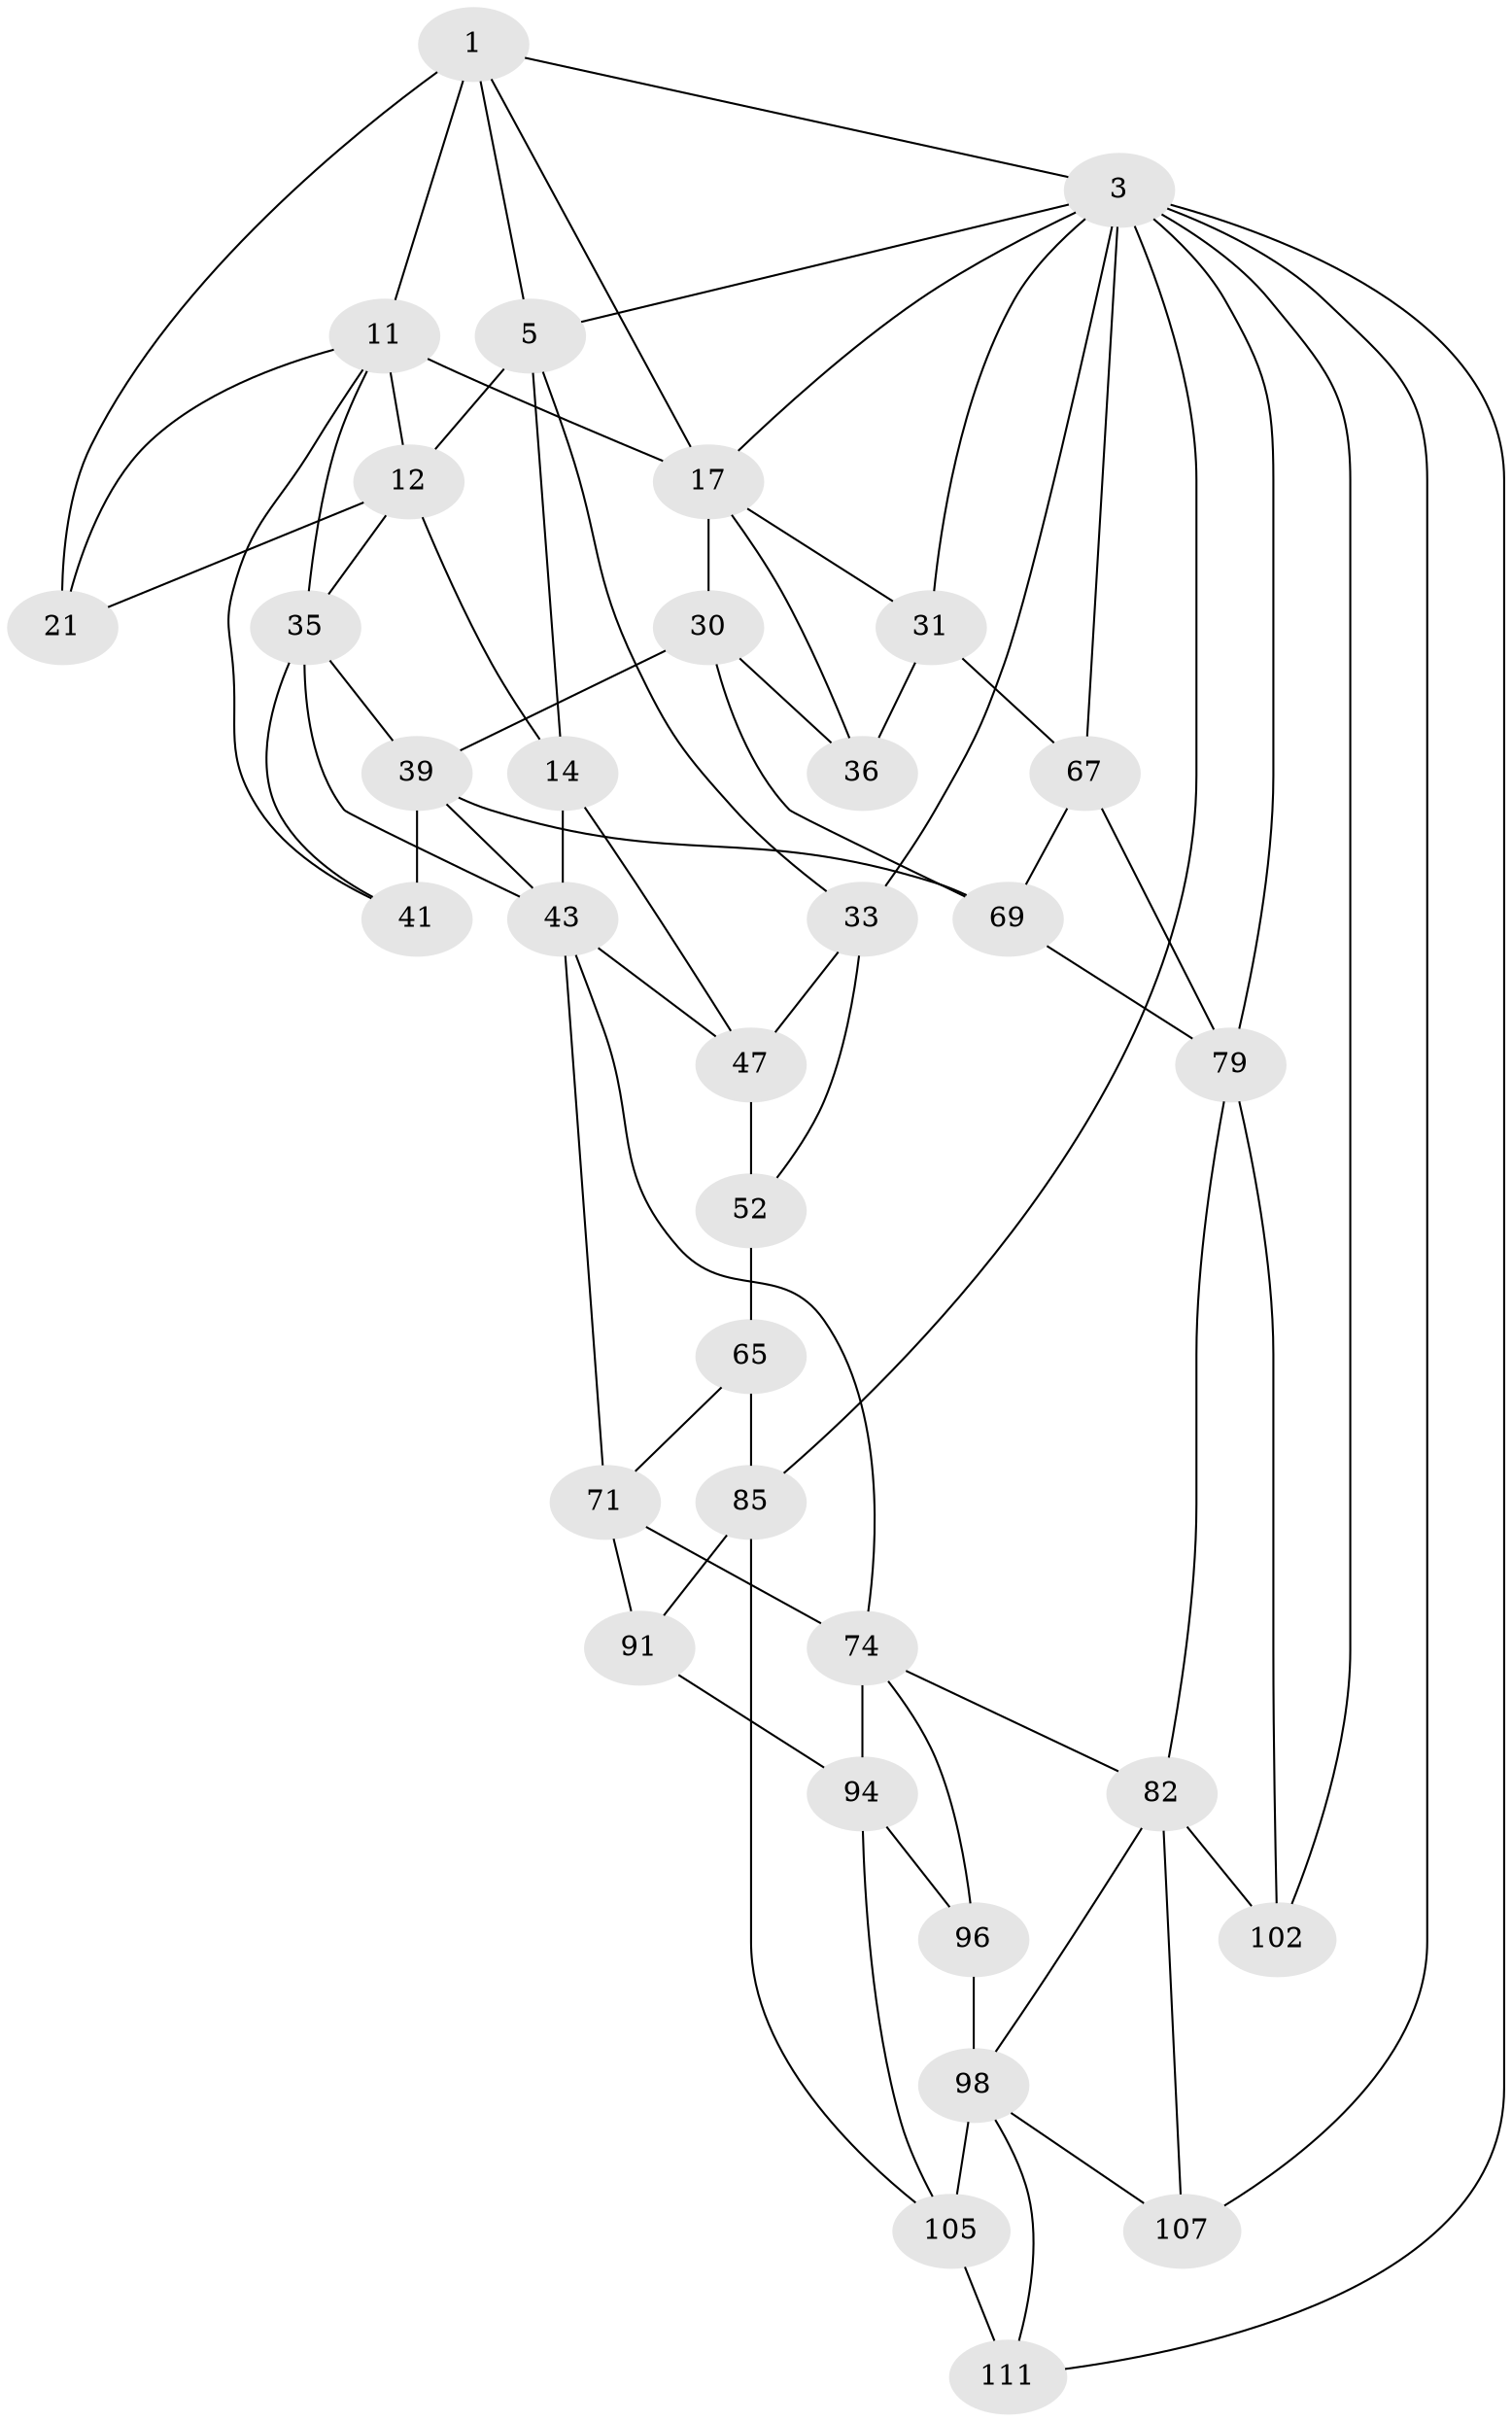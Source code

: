 // original degree distribution, {3: 0.017241379310344827, 4: 0.23275862068965517, 5: 0.5344827586206896, 6: 0.21551724137931033}
// Generated by graph-tools (version 1.1) at 2025/21/03/04/25 18:21:44]
// undirected, 34 vertices, 74 edges
graph export_dot {
graph [start="1"]
  node [color=gray90,style=filled];
  1 [pos="+0.7036208397084243+0",super="+7+2"];
  3 [pos="+1+0",super="+4+16+77"];
  5 [pos="+0.19193379888722797+0",super="+15+6"];
  11 [pos="+0.6895595707404957+0.08300743195208234",super="+19"];
  12 [pos="+0.47704260940833937+0.0008375137259748977",super="+13+22"];
  14 [pos="+0.2742675645295269+0.20871354399448674",super="+46"];
  17 [pos="+0.9179010531834976+0.17691107287358546",super="+28+18"];
  21 [pos="+0.6000836886117837+0.1993392514770658"];
  30 [pos="+0.7511139716014141+0.2642462035482917",super="+37"];
  31 [pos="+1+0.3492530795850181",super="+32+59"];
  33 [pos="+0.006823097800120921+0.22698979190593252",super="+34+49"];
  35 [pos="+0.3776355714874864+0.2693306907442958",super="+42"];
  36 [pos="+0.9629966665448223+0.33561863812035586",super="+57"];
  39 [pos="+0.7040636054757812+0.42672468722771484",super="+40+61"];
  41 [pos="+0.5466478341701076+0.3179082748300441",super="+50"];
  43 [pos="+0.3547735826700817+0.4465926731486321",super="+64+44"];
  47 [pos="+0.17462721266023062+0.33158486004316506",super="+48+55"];
  52 [pos="+0.04678105174128914+0.41483565089160923",super="+53+54"];
  65 [pos="+0.15688043208511404+0.552554978361141",super="+66"];
  67 [pos="+0.915332004262731+0.5748247317336291",super="+68"];
  69 [pos="+0.7254096569806697+0.4509278222669118",super="+70"];
  71 [pos="+0.32552471951248163+0.5522470841572632",super="+72+76"];
  74 [pos="+0.48275521946589545+0.54751912804965",super="+84+75"];
  79 [pos="+0.8835844562139732+0.5902275719447448",super="+89+80"];
  82 [pos="+0.6786296382728899+0.6799324175769117",super="+83+103"];
  85 [pos="+0+0.7881164624903343",super="+92"];
  91 [pos="+0.16653801507845659+0.7749881666314603"];
  94 [pos="+0.38236763962598824+0.7276430301514379",super="+95"];
  96 [pos="+0.45448816332990316+0.7302388542837371",super="+97"];
  98 [pos="+0.603119649958387+0.7851743555678555",super="+108+99"];
  102 [pos="+0.9284540143692394+0.8454016614189968"];
  105 [pos="+0.3896474769874697+0.9132643757177197",super="+109+106"];
  107 [pos="+0.7701416569413544+0.8918076517831445"];
  111 [pos="+0.5687799752890516+1",super="+114"];
  1 -- 11 [weight=2];
  1 -- 21;
  1 -- 5;
  1 -- 3;
  1 -- 17;
  3 -- 5;
  3 -- 17;
  3 -- 31 [weight=2];
  3 -- 67;
  3 -- 102;
  3 -- 107;
  3 -- 85 [weight=2];
  3 -- 33;
  3 -- 79;
  3 -- 111;
  5 -- 33;
  5 -- 14;
  5 -- 12;
  11 -- 17;
  11 -- 35;
  11 -- 21;
  11 -- 41;
  11 -- 12;
  12 -- 14;
  12 -- 35;
  12 -- 21;
  14 -- 43;
  14 -- 47;
  17 -- 36;
  17 -- 30 [weight=2];
  17 -- 31;
  30 -- 69;
  30 -- 39;
  30 -- 36;
  31 -- 36 [weight=2];
  31 -- 67;
  33 -- 52 [weight=2];
  33 -- 47;
  35 -- 43;
  35 -- 39;
  35 -- 41;
  39 -- 41 [weight=3];
  39 -- 43;
  39 -- 69;
  43 -- 74;
  43 -- 71;
  43 -- 47;
  47 -- 52 [weight=2];
  52 -- 65 [weight=2];
  65 -- 85;
  65 -- 71;
  67 -- 69;
  67 -- 79;
  69 -- 79;
  71 -- 91;
  71 -- 74;
  74 -- 96;
  74 -- 94;
  74 -- 82;
  79 -- 82;
  79 -- 102;
  82 -- 98;
  82 -- 107;
  82 -- 102;
  85 -- 105;
  85 -- 91;
  91 -- 94;
  94 -- 96;
  94 -- 105;
  96 -- 98 [weight=2];
  98 -- 107;
  98 -- 111;
  98 -- 105 [weight=3];
  105 -- 111 [weight=2];
}
